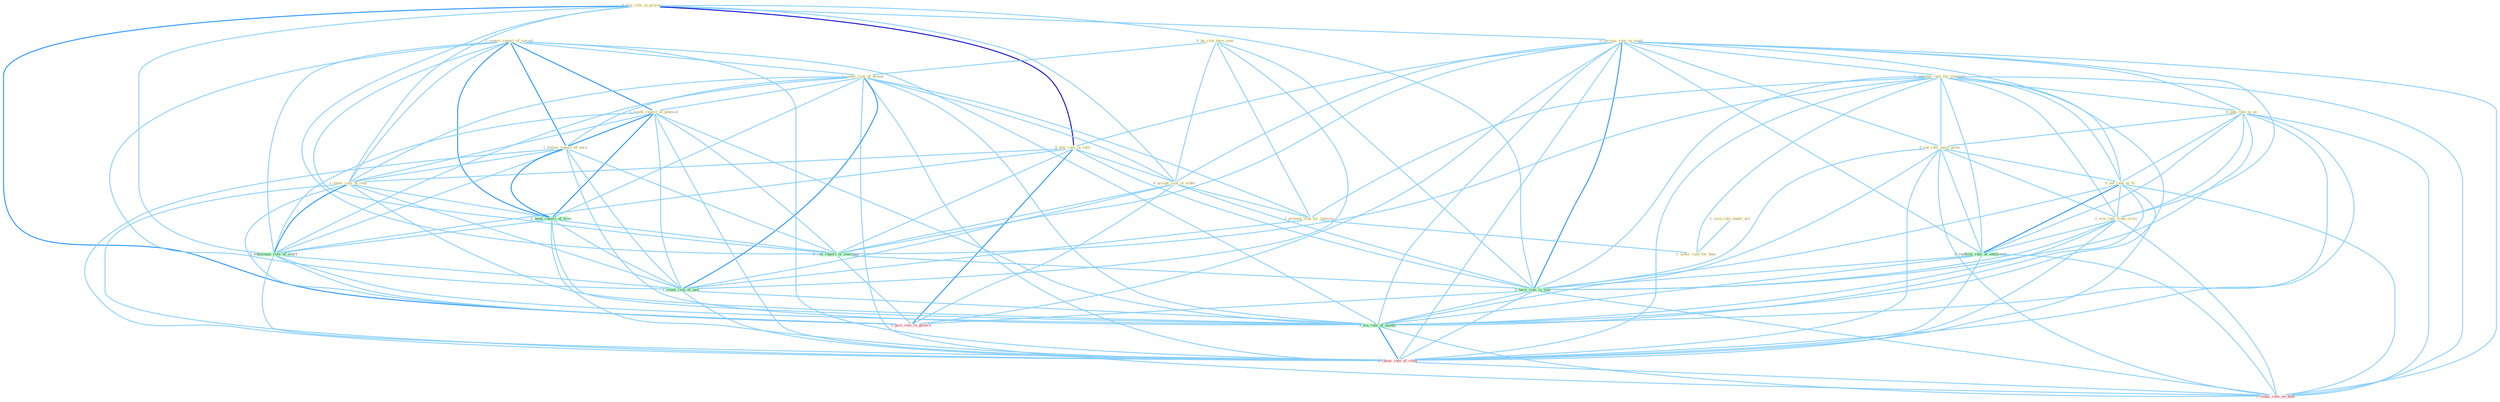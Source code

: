 Graph G{ 
    node
    [shape=polygon,style=filled,width=.5,height=.06,color="#BDFCC9",fixedsize=true,fontsize=4,
    fontcolor="#2f4f4f"];
    {node
    [color="#ffffe0", fontcolor="#8b7d6b"] "0_plai_role_in_process " "0_increas_rate_in_coupl " "1_requir_report_of_varieti " "0_be_risk_dure_year " "1_reduc_risk_of_diseas " "1_issu_rule_under_act " "0_plai_role_in_ralli " "1_credit_report_of_genocid " "1_announc_rate_for_yearnum " "0_peg_rate_to_us " "1_follow_report_of_earn " "0_cut_rate_amid_grow " "1_ignor_role_of_rate " "0_accept_risk_in_order " "0_set_rate_at_% " "0_win_rate_from_critic " "1_present_risk_for_investor " "1_usher_rule_for_busi "}
{node [color="#fff0f5", fontcolor="#b22222"] "0_choos_rate_of_rebat " "1_reduc_rate_on_debt " "1_give_role_in_govern "}
edge [color="#B0E2FF"];

	"0_plai_role_in_process " -- "0_increas_rate_in_coupl " [w="1", color="#87cefa" ];
	"0_plai_role_in_process " -- "0_plai_role_in_ralli " [w="3", color="#0000cd" , len=0.6];
	"0_plai_role_in_process " -- "1_ignor_role_of_rate " [w="1", color="#87cefa" ];
	"0_plai_role_in_process " -- "0_accept_risk_in_order " [w="1", color="#87cefa" ];
	"0_plai_role_in_process " -- "1_entitynam_role_of_court " [w="1", color="#87cefa" ];
	"0_plai_role_in_process " -- "0_ran_report_in_yearnum " [w="1", color="#87cefa" ];
	"0_plai_role_in_process " -- "0_have_rate_in_year " [w="1", color="#87cefa" ];
	"0_plai_role_in_process " -- "1_give_role_in_govern " [w="2", color="#1e90ff" , len=0.8];
	"0_increas_rate_in_coupl " -- "0_plai_role_in_ralli " [w="1", color="#87cefa" ];
	"0_increas_rate_in_coupl " -- "1_announc_rate_for_yearnum " [w="1", color="#87cefa" ];
	"0_increas_rate_in_coupl " -- "0_peg_rate_to_us " [w="1", color="#87cefa" ];
	"0_increas_rate_in_coupl " -- "0_cut_rate_amid_grow " [w="1", color="#87cefa" ];
	"0_increas_rate_in_coupl " -- "0_accept_risk_in_order " [w="1", color="#87cefa" ];
	"0_increas_rate_in_coupl " -- "0_set_rate_at_% " [w="1", color="#87cefa" ];
	"0_increas_rate_in_coupl " -- "0_win_rate_from_critic " [w="1", color="#87cefa" ];
	"0_increas_rate_in_coupl " -- "0_ran_report_in_yearnum " [w="1", color="#87cefa" ];
	"0_increas_rate_in_coupl " -- "0_confirm_rate_at_entitynam " [w="1", color="#87cefa" ];
	"0_increas_rate_in_coupl " -- "0_have_rate_in_year " [w="2", color="#1e90ff" , len=0.8];
	"0_increas_rate_in_coupl " -- "1_wa_rate_of_month " [w="1", color="#87cefa" ];
	"0_increas_rate_in_coupl " -- "0_choos_rate_of_rebat " [w="1", color="#87cefa" ];
	"0_increas_rate_in_coupl " -- "1_reduc_rate_on_debt " [w="1", color="#87cefa" ];
	"0_increas_rate_in_coupl " -- "1_give_role_in_govern " [w="1", color="#87cefa" ];
	"1_requir_report_of_varieti " -- "1_reduc_risk_of_diseas " [w="1", color="#87cefa" ];
	"1_requir_report_of_varieti " -- "1_credit_report_of_genocid " [w="2", color="#1e90ff" , len=0.8];
	"1_requir_report_of_varieti " -- "1_follow_report_of_earn " [w="2", color="#1e90ff" , len=0.8];
	"1_requir_report_of_varieti " -- "1_ignor_role_of_rate " [w="1", color="#87cefa" ];
	"1_requir_report_of_varieti " -- "1_been_report_of_firm " [w="2", color="#1e90ff" , len=0.8];
	"1_requir_report_of_varieti " -- "1_entitynam_role_of_court " [w="1", color="#87cefa" ];
	"1_requir_report_of_varieti " -- "0_ran_report_in_yearnum " [w="1", color="#87cefa" ];
	"1_requir_report_of_varieti " -- "1_count_risk_of_new " [w="1", color="#87cefa" ];
	"1_requir_report_of_varieti " -- "1_wa_rate_of_month " [w="1", color="#87cefa" ];
	"1_requir_report_of_varieti " -- "0_choos_rate_of_rebat " [w="1", color="#87cefa" ];
	"0_be_risk_dure_year " -- "1_reduc_risk_of_diseas " [w="1", color="#87cefa" ];
	"0_be_risk_dure_year " -- "0_accept_risk_in_order " [w="1", color="#87cefa" ];
	"0_be_risk_dure_year " -- "1_present_risk_for_investor " [w="1", color="#87cefa" ];
	"0_be_risk_dure_year " -- "1_count_risk_of_new " [w="1", color="#87cefa" ];
	"0_be_risk_dure_year " -- "0_have_rate_in_year " [w="1", color="#87cefa" ];
	"1_reduc_risk_of_diseas " -- "1_credit_report_of_genocid " [w="1", color="#87cefa" ];
	"1_reduc_risk_of_diseas " -- "1_follow_report_of_earn " [w="1", color="#87cefa" ];
	"1_reduc_risk_of_diseas " -- "1_ignor_role_of_rate " [w="1", color="#87cefa" ];
	"1_reduc_risk_of_diseas " -- "0_accept_risk_in_order " [w="1", color="#87cefa" ];
	"1_reduc_risk_of_diseas " -- "1_present_risk_for_investor " [w="1", color="#87cefa" ];
	"1_reduc_risk_of_diseas " -- "1_been_report_of_firm " [w="1", color="#87cefa" ];
	"1_reduc_risk_of_diseas " -- "1_entitynam_role_of_court " [w="1", color="#87cefa" ];
	"1_reduc_risk_of_diseas " -- "1_count_risk_of_new " [w="2", color="#1e90ff" , len=0.8];
	"1_reduc_risk_of_diseas " -- "1_wa_rate_of_month " [w="1", color="#87cefa" ];
	"1_reduc_risk_of_diseas " -- "0_choos_rate_of_rebat " [w="1", color="#87cefa" ];
	"1_reduc_risk_of_diseas " -- "1_reduc_rate_on_debt " [w="1", color="#87cefa" ];
	"1_issu_rule_under_act " -- "1_usher_rule_for_busi " [w="1", color="#87cefa" ];
	"0_plai_role_in_ralli " -- "1_ignor_role_of_rate " [w="1", color="#87cefa" ];
	"0_plai_role_in_ralli " -- "0_accept_risk_in_order " [w="1", color="#87cefa" ];
	"0_plai_role_in_ralli " -- "1_entitynam_role_of_court " [w="1", color="#87cefa" ];
	"0_plai_role_in_ralli " -- "0_ran_report_in_yearnum " [w="1", color="#87cefa" ];
	"0_plai_role_in_ralli " -- "0_have_rate_in_year " [w="1", color="#87cefa" ];
	"0_plai_role_in_ralli " -- "1_give_role_in_govern " [w="2", color="#1e90ff" , len=0.8];
	"1_credit_report_of_genocid " -- "1_follow_report_of_earn " [w="2", color="#1e90ff" , len=0.8];
	"1_credit_report_of_genocid " -- "1_ignor_role_of_rate " [w="1", color="#87cefa" ];
	"1_credit_report_of_genocid " -- "1_been_report_of_firm " [w="2", color="#1e90ff" , len=0.8];
	"1_credit_report_of_genocid " -- "1_entitynam_role_of_court " [w="1", color="#87cefa" ];
	"1_credit_report_of_genocid " -- "0_ran_report_in_yearnum " [w="1", color="#87cefa" ];
	"1_credit_report_of_genocid " -- "1_count_risk_of_new " [w="1", color="#87cefa" ];
	"1_credit_report_of_genocid " -- "1_wa_rate_of_month " [w="1", color="#87cefa" ];
	"1_credit_report_of_genocid " -- "0_choos_rate_of_rebat " [w="1", color="#87cefa" ];
	"1_announc_rate_for_yearnum " -- "0_peg_rate_to_us " [w="1", color="#87cefa" ];
	"1_announc_rate_for_yearnum " -- "0_cut_rate_amid_grow " [w="1", color="#87cefa" ];
	"1_announc_rate_for_yearnum " -- "0_set_rate_at_% " [w="1", color="#87cefa" ];
	"1_announc_rate_for_yearnum " -- "0_win_rate_from_critic " [w="1", color="#87cefa" ];
	"1_announc_rate_for_yearnum " -- "1_present_risk_for_investor " [w="1", color="#87cefa" ];
	"1_announc_rate_for_yearnum " -- "1_usher_rule_for_busi " [w="1", color="#87cefa" ];
	"1_announc_rate_for_yearnum " -- "0_ran_report_in_yearnum " [w="1", color="#87cefa" ];
	"1_announc_rate_for_yearnum " -- "0_confirm_rate_at_entitynam " [w="1", color="#87cefa" ];
	"1_announc_rate_for_yearnum " -- "0_have_rate_in_year " [w="1", color="#87cefa" ];
	"1_announc_rate_for_yearnum " -- "1_wa_rate_of_month " [w="1", color="#87cefa" ];
	"1_announc_rate_for_yearnum " -- "0_choos_rate_of_rebat " [w="1", color="#87cefa" ];
	"1_announc_rate_for_yearnum " -- "1_reduc_rate_on_debt " [w="1", color="#87cefa" ];
	"0_peg_rate_to_us " -- "0_cut_rate_amid_grow " [w="1", color="#87cefa" ];
	"0_peg_rate_to_us " -- "0_set_rate_at_% " [w="1", color="#87cefa" ];
	"0_peg_rate_to_us " -- "0_win_rate_from_critic " [w="1", color="#87cefa" ];
	"0_peg_rate_to_us " -- "0_confirm_rate_at_entitynam " [w="1", color="#87cefa" ];
	"0_peg_rate_to_us " -- "0_have_rate_in_year " [w="1", color="#87cefa" ];
	"0_peg_rate_to_us " -- "1_wa_rate_of_month " [w="1", color="#87cefa" ];
	"0_peg_rate_to_us " -- "0_choos_rate_of_rebat " [w="1", color="#87cefa" ];
	"0_peg_rate_to_us " -- "1_reduc_rate_on_debt " [w="1", color="#87cefa" ];
	"1_follow_report_of_earn " -- "1_ignor_role_of_rate " [w="1", color="#87cefa" ];
	"1_follow_report_of_earn " -- "1_been_report_of_firm " [w="2", color="#1e90ff" , len=0.8];
	"1_follow_report_of_earn " -- "1_entitynam_role_of_court " [w="1", color="#87cefa" ];
	"1_follow_report_of_earn " -- "0_ran_report_in_yearnum " [w="1", color="#87cefa" ];
	"1_follow_report_of_earn " -- "1_count_risk_of_new " [w="1", color="#87cefa" ];
	"1_follow_report_of_earn " -- "1_wa_rate_of_month " [w="1", color="#87cefa" ];
	"1_follow_report_of_earn " -- "0_choos_rate_of_rebat " [w="1", color="#87cefa" ];
	"0_cut_rate_amid_grow " -- "0_set_rate_at_% " [w="1", color="#87cefa" ];
	"0_cut_rate_amid_grow " -- "0_win_rate_from_critic " [w="1", color="#87cefa" ];
	"0_cut_rate_amid_grow " -- "0_confirm_rate_at_entitynam " [w="1", color="#87cefa" ];
	"0_cut_rate_amid_grow " -- "0_have_rate_in_year " [w="1", color="#87cefa" ];
	"0_cut_rate_amid_grow " -- "1_wa_rate_of_month " [w="1", color="#87cefa" ];
	"0_cut_rate_amid_grow " -- "0_choos_rate_of_rebat " [w="1", color="#87cefa" ];
	"0_cut_rate_amid_grow " -- "1_reduc_rate_on_debt " [w="1", color="#87cefa" ];
	"1_ignor_role_of_rate " -- "1_been_report_of_firm " [w="1", color="#87cefa" ];
	"1_ignor_role_of_rate " -- "1_entitynam_role_of_court " [w="2", color="#1e90ff" , len=0.8];
	"1_ignor_role_of_rate " -- "1_count_risk_of_new " [w="1", color="#87cefa" ];
	"1_ignor_role_of_rate " -- "1_wa_rate_of_month " [w="1", color="#87cefa" ];
	"1_ignor_role_of_rate " -- "0_choos_rate_of_rebat " [w="1", color="#87cefa" ];
	"1_ignor_role_of_rate " -- "1_give_role_in_govern " [w="1", color="#87cefa" ];
	"0_accept_risk_in_order " -- "1_present_risk_for_investor " [w="1", color="#87cefa" ];
	"0_accept_risk_in_order " -- "0_ran_report_in_yearnum " [w="1", color="#87cefa" ];
	"0_accept_risk_in_order " -- "1_count_risk_of_new " [w="1", color="#87cefa" ];
	"0_accept_risk_in_order " -- "0_have_rate_in_year " [w="1", color="#87cefa" ];
	"0_accept_risk_in_order " -- "1_give_role_in_govern " [w="1", color="#87cefa" ];
	"0_set_rate_at_% " -- "0_win_rate_from_critic " [w="1", color="#87cefa" ];
	"0_set_rate_at_% " -- "0_confirm_rate_at_entitynam " [w="2", color="#1e90ff" , len=0.8];
	"0_set_rate_at_% " -- "0_have_rate_in_year " [w="1", color="#87cefa" ];
	"0_set_rate_at_% " -- "1_wa_rate_of_month " [w="1", color="#87cefa" ];
	"0_set_rate_at_% " -- "0_choos_rate_of_rebat " [w="1", color="#87cefa" ];
	"0_set_rate_at_% " -- "1_reduc_rate_on_debt " [w="1", color="#87cefa" ];
	"0_win_rate_from_critic " -- "0_confirm_rate_at_entitynam " [w="1", color="#87cefa" ];
	"0_win_rate_from_critic " -- "0_have_rate_in_year " [w="1", color="#87cefa" ];
	"0_win_rate_from_critic " -- "1_wa_rate_of_month " [w="1", color="#87cefa" ];
	"0_win_rate_from_critic " -- "0_choos_rate_of_rebat " [w="1", color="#87cefa" ];
	"0_win_rate_from_critic " -- "1_reduc_rate_on_debt " [w="1", color="#87cefa" ];
	"1_present_risk_for_investor " -- "1_usher_rule_for_busi " [w="1", color="#87cefa" ];
	"1_present_risk_for_investor " -- "1_count_risk_of_new " [w="1", color="#87cefa" ];
	"1_been_report_of_firm " -- "1_entitynam_role_of_court " [w="1", color="#87cefa" ];
	"1_been_report_of_firm " -- "0_ran_report_in_yearnum " [w="1", color="#87cefa" ];
	"1_been_report_of_firm " -- "1_count_risk_of_new " [w="1", color="#87cefa" ];
	"1_been_report_of_firm " -- "1_wa_rate_of_month " [w="1", color="#87cefa" ];
	"1_been_report_of_firm " -- "0_choos_rate_of_rebat " [w="1", color="#87cefa" ];
	"1_entitynam_role_of_court " -- "1_count_risk_of_new " [w="1", color="#87cefa" ];
	"1_entitynam_role_of_court " -- "1_wa_rate_of_month " [w="1", color="#87cefa" ];
	"1_entitynam_role_of_court " -- "0_choos_rate_of_rebat " [w="1", color="#87cefa" ];
	"1_entitynam_role_of_court " -- "1_give_role_in_govern " [w="1", color="#87cefa" ];
	"0_ran_report_in_yearnum " -- "0_have_rate_in_year " [w="1", color="#87cefa" ];
	"0_ran_report_in_yearnum " -- "1_give_role_in_govern " [w="1", color="#87cefa" ];
	"1_count_risk_of_new " -- "1_wa_rate_of_month " [w="1", color="#87cefa" ];
	"1_count_risk_of_new " -- "0_choos_rate_of_rebat " [w="1", color="#87cefa" ];
	"0_confirm_rate_at_entitynam " -- "0_have_rate_in_year " [w="1", color="#87cefa" ];
	"0_confirm_rate_at_entitynam " -- "1_wa_rate_of_month " [w="1", color="#87cefa" ];
	"0_confirm_rate_at_entitynam " -- "0_choos_rate_of_rebat " [w="1", color="#87cefa" ];
	"0_confirm_rate_at_entitynam " -- "1_reduc_rate_on_debt " [w="1", color="#87cefa" ];
	"0_have_rate_in_year " -- "1_wa_rate_of_month " [w="1", color="#87cefa" ];
	"0_have_rate_in_year " -- "0_choos_rate_of_rebat " [w="1", color="#87cefa" ];
	"0_have_rate_in_year " -- "1_reduc_rate_on_debt " [w="1", color="#87cefa" ];
	"0_have_rate_in_year " -- "1_give_role_in_govern " [w="1", color="#87cefa" ];
	"1_wa_rate_of_month " -- "0_choos_rate_of_rebat " [w="2", color="#1e90ff" , len=0.8];
	"1_wa_rate_of_month " -- "1_reduc_rate_on_debt " [w="1", color="#87cefa" ];
	"0_choos_rate_of_rebat " -- "1_reduc_rate_on_debt " [w="1", color="#87cefa" ];
}